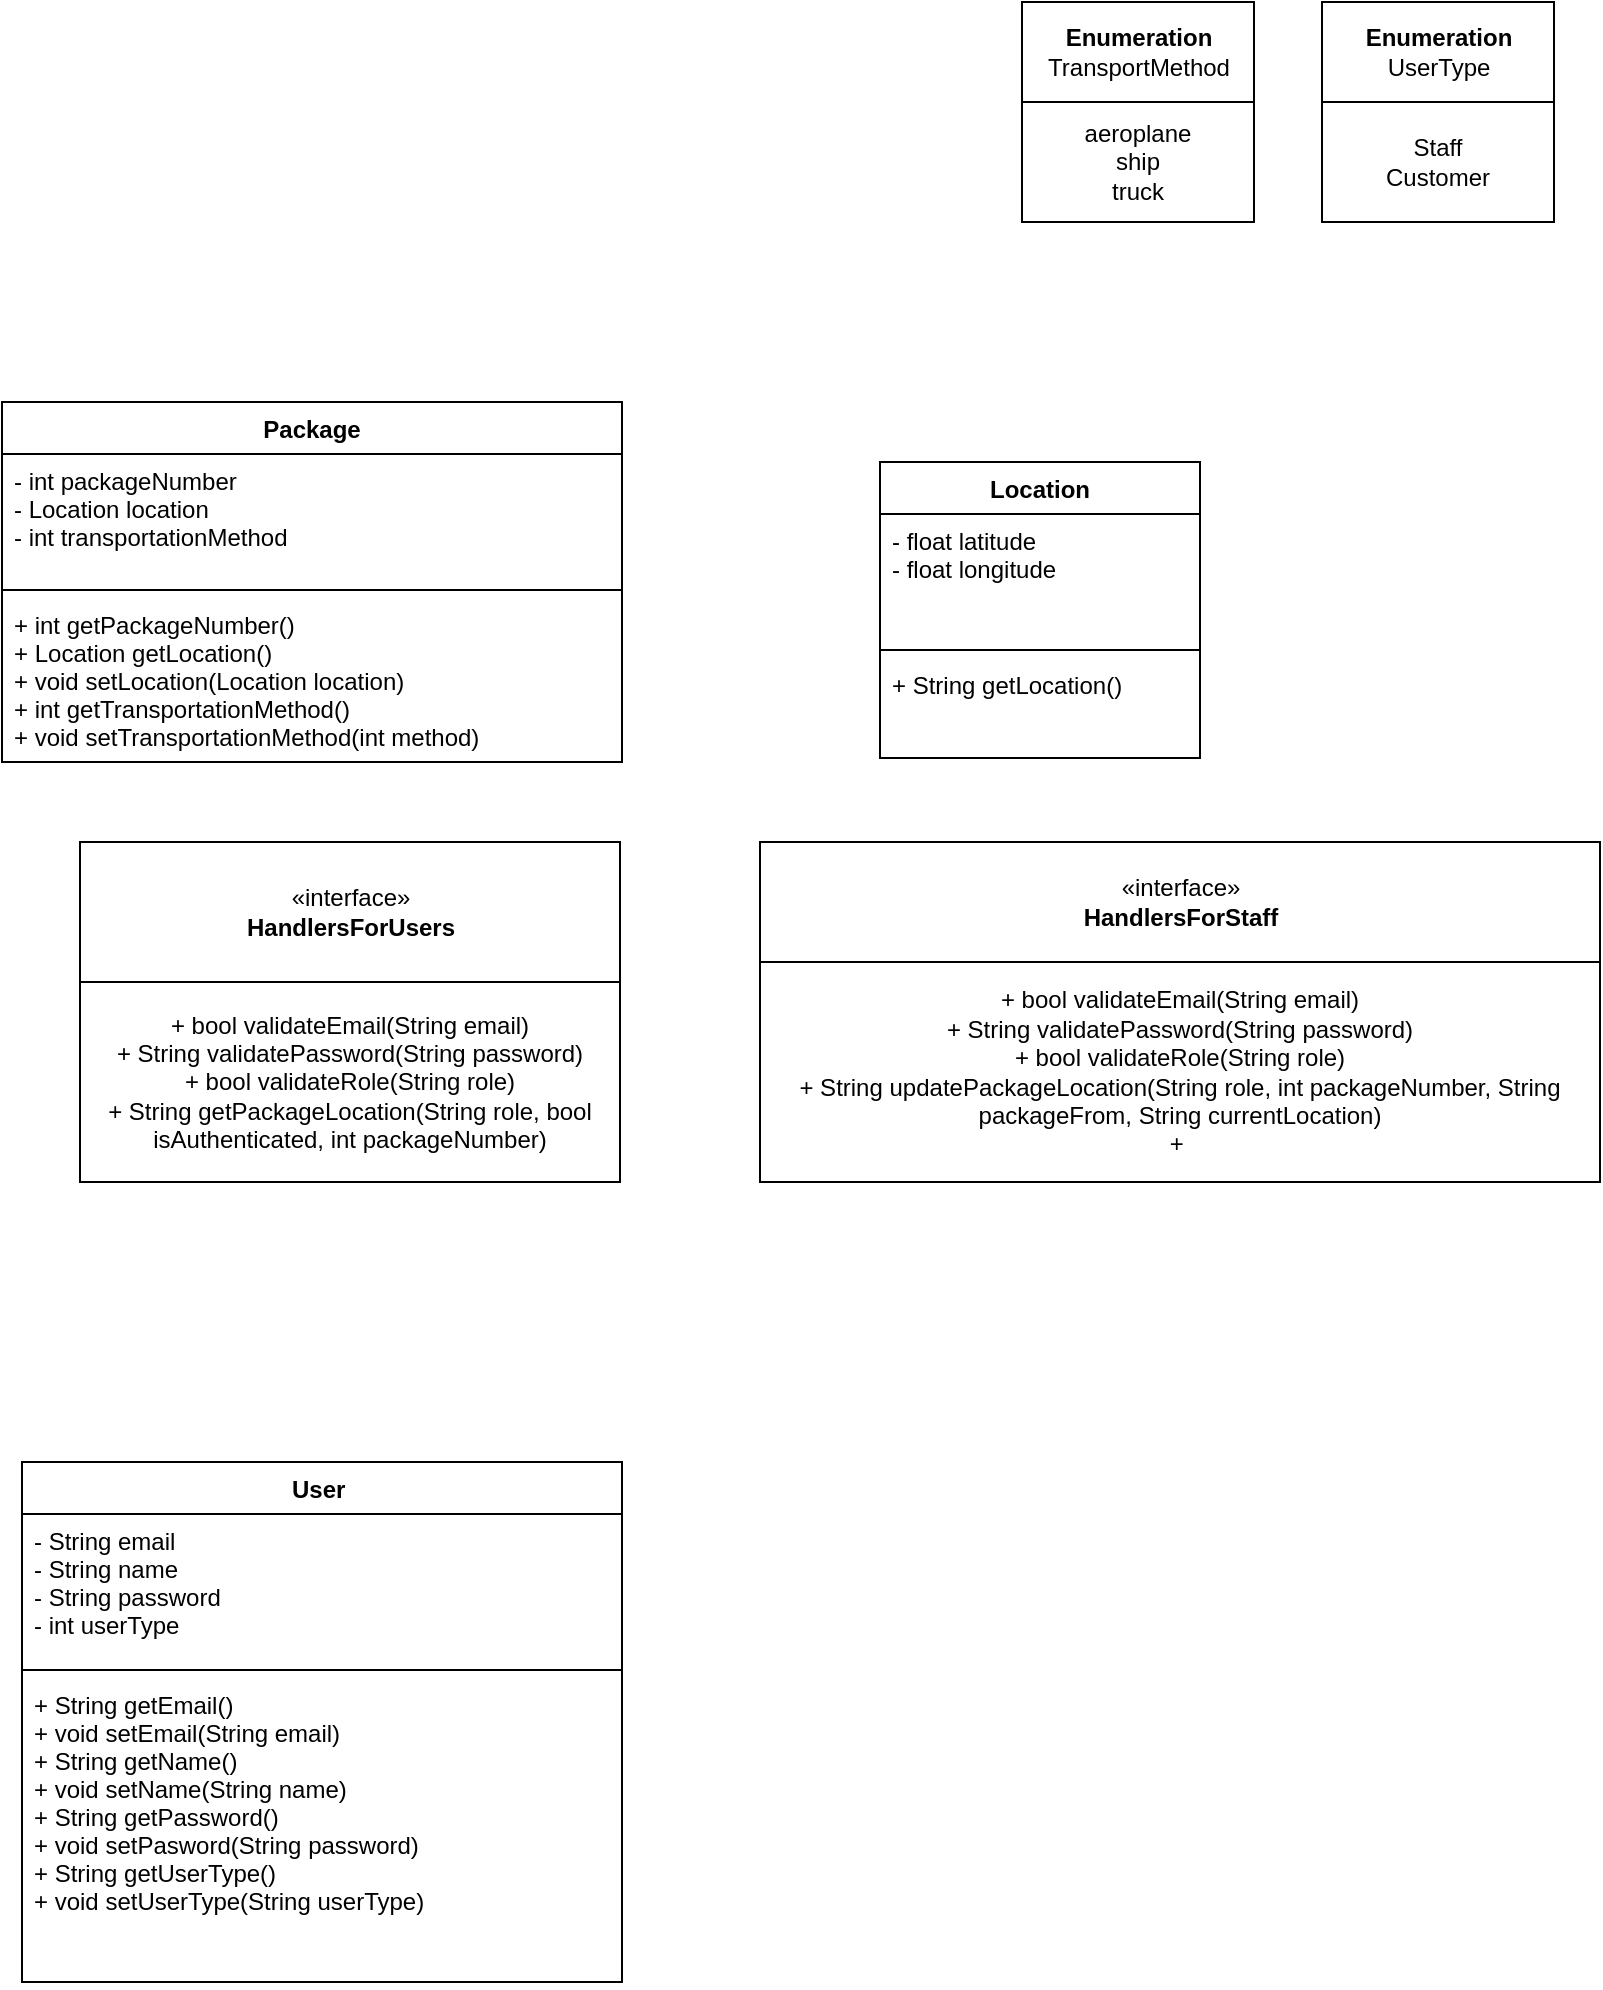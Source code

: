<mxfile version="17.4.6" type="github" pages="2">
  <diagram id="C5RBs43oDa-KdzZeNtuy" name="Chain of Responsibility">
    <mxGraphModel dx="1580" dy="882" grid="1" gridSize="10" guides="1" tooltips="1" connect="1" arrows="1" fold="1" page="1" pageScale="1" pageWidth="827" pageHeight="1169" math="0" shadow="0">
      <root>
        <mxCell id="WIyWlLk6GJQsqaUBKTNV-0" />
        <mxCell id="WIyWlLk6GJQsqaUBKTNV-1" parent="WIyWlLk6GJQsqaUBKTNV-0" />
        <mxCell id="cyj-z0VjZUZghWz-tNcz-2" value="" style="group;movable=0;resizable=0;rotatable=0;deletable=0;editable=0;connectable=0;" parent="WIyWlLk6GJQsqaUBKTNV-1" vertex="1" connectable="0">
          <mxGeometry x="60" y="390" width="260" height="170" as="geometry" />
        </mxCell>
        <mxCell id="cyj-z0VjZUZghWz-tNcz-0" value="«interface»&lt;br&gt;&lt;b&gt;HandlersForUsers&lt;/b&gt;" style="html=1;" parent="cyj-z0VjZUZghWz-tNcz-2" vertex="1">
          <mxGeometry x="-11" y="190" width="270" height="70" as="geometry" />
        </mxCell>
        <mxCell id="cyj-z0VjZUZghWz-tNcz-1" value="+ bool validateEmail(String email)&lt;br&gt;+ String validatePassword(String password)&lt;br&gt;+ bool validateRole(String role)&lt;br&gt;+ String getPackageLocation(String role, bool isAuthenticated, int packageNumber)" style="rounded=0;whiteSpace=wrap;html=1;" parent="cyj-z0VjZUZghWz-tNcz-2" vertex="1">
          <mxGeometry x="-11" y="260" width="270" height="100" as="geometry" />
        </mxCell>
        <mxCell id="cyj-z0VjZUZghWz-tNcz-10" value="Package" style="swimlane;fontStyle=1;align=center;verticalAlign=top;childLayout=stackLayout;horizontal=1;startSize=26;horizontalStack=0;resizeParent=1;resizeParentMax=0;resizeLast=0;collapsible=1;marginBottom=0;" parent="cyj-z0VjZUZghWz-tNcz-2" vertex="1">
          <mxGeometry x="-50" y="-30" width="310" height="180" as="geometry" />
        </mxCell>
        <mxCell id="cyj-z0VjZUZghWz-tNcz-11" value="- int packageNumber&#xa;- Location location&#xa;- int transportationMethod" style="text;strokeColor=none;fillColor=none;align=left;verticalAlign=top;spacingLeft=4;spacingRight=4;overflow=hidden;rotatable=0;points=[[0,0.5],[1,0.5]];portConstraint=eastwest;" parent="cyj-z0VjZUZghWz-tNcz-10" vertex="1">
          <mxGeometry y="26" width="310" height="64" as="geometry" />
        </mxCell>
        <mxCell id="cyj-z0VjZUZghWz-tNcz-12" value="" style="line;strokeWidth=1;fillColor=none;align=left;verticalAlign=middle;spacingTop=-1;spacingLeft=3;spacingRight=3;rotatable=0;labelPosition=right;points=[];portConstraint=eastwest;" parent="cyj-z0VjZUZghWz-tNcz-10" vertex="1">
          <mxGeometry y="90" width="310" height="8" as="geometry" />
        </mxCell>
        <mxCell id="cyj-z0VjZUZghWz-tNcz-13" value="+ int getPackageNumber()&#xa;+ Location getLocation()&#xa;+ void setLocation(Location location)&#xa;+ int getTransportationMethod()&#xa;+ void setTransportationMethod(int method)" style="text;strokeColor=none;fillColor=none;align=left;verticalAlign=top;spacingLeft=4;spacingRight=4;overflow=hidden;rotatable=0;points=[[0,0.5],[1,0.5]];portConstraint=eastwest;" parent="cyj-z0VjZUZghWz-tNcz-10" vertex="1">
          <mxGeometry y="98" width="310" height="82" as="geometry" />
        </mxCell>
        <mxCell id="cyj-z0VjZUZghWz-tNcz-3" value="" style="group" parent="WIyWlLk6GJQsqaUBKTNV-1" vertex="1" connectable="0">
          <mxGeometry x="389" y="580" width="420" height="170" as="geometry" />
        </mxCell>
        <mxCell id="cyj-z0VjZUZghWz-tNcz-4" value="«interface»&lt;br&gt;&lt;b&gt;HandlersForStaff&lt;/b&gt;" style="html=1;" parent="cyj-z0VjZUZghWz-tNcz-3" vertex="1">
          <mxGeometry width="420" height="60" as="geometry" />
        </mxCell>
        <mxCell id="cyj-z0VjZUZghWz-tNcz-5" value="+ bool validateEmail(String email)&lt;br&gt;+ String validatePassword(String password)&lt;br&gt;+ bool validateRole(String role)&lt;br&gt;+ String updatePackageLocation(String role, int packageNumber, String packageFrom, String currentLocation)&lt;br&gt;+&amp;nbsp;" style="rounded=0;whiteSpace=wrap;html=1;" parent="cyj-z0VjZUZghWz-tNcz-3" vertex="1">
          <mxGeometry y="60" width="420" height="110" as="geometry" />
        </mxCell>
        <mxCell id="cyj-z0VjZUZghWz-tNcz-14" value="Location" style="swimlane;fontStyle=1;align=center;verticalAlign=top;childLayout=stackLayout;horizontal=1;startSize=26;horizontalStack=0;resizeParent=1;resizeParentMax=0;resizeLast=0;collapsible=1;marginBottom=0;" parent="WIyWlLk6GJQsqaUBKTNV-1" vertex="1">
          <mxGeometry x="449" y="390" width="160" height="148" as="geometry" />
        </mxCell>
        <mxCell id="cyj-z0VjZUZghWz-tNcz-15" value="- float latitude&#xa;- float longitude" style="text;strokeColor=none;fillColor=none;align=left;verticalAlign=top;spacingLeft=4;spacingRight=4;overflow=hidden;rotatable=0;points=[[0,0.5],[1,0.5]];portConstraint=eastwest;" parent="cyj-z0VjZUZghWz-tNcz-14" vertex="1">
          <mxGeometry y="26" width="160" height="64" as="geometry" />
        </mxCell>
        <mxCell id="cyj-z0VjZUZghWz-tNcz-16" value="" style="line;strokeWidth=1;fillColor=none;align=left;verticalAlign=middle;spacingTop=-1;spacingLeft=3;spacingRight=3;rotatable=0;labelPosition=right;points=[];portConstraint=eastwest;" parent="cyj-z0VjZUZghWz-tNcz-14" vertex="1">
          <mxGeometry y="90" width="160" height="8" as="geometry" />
        </mxCell>
        <mxCell id="cyj-z0VjZUZghWz-tNcz-17" value="+ String getLocation()" style="text;strokeColor=none;fillColor=none;align=left;verticalAlign=top;spacingLeft=4;spacingRight=4;overflow=hidden;rotatable=0;points=[[0,0.5],[1,0.5]];portConstraint=eastwest;" parent="cyj-z0VjZUZghWz-tNcz-14" vertex="1">
          <mxGeometry y="98" width="160" height="50" as="geometry" />
        </mxCell>
        <mxCell id="cyj-z0VjZUZghWz-tNcz-18" value="User " style="swimlane;fontStyle=1;align=center;verticalAlign=top;childLayout=stackLayout;horizontal=1;startSize=26;horizontalStack=0;resizeParent=1;resizeParentMax=0;resizeLast=0;collapsible=1;marginBottom=0;" parent="WIyWlLk6GJQsqaUBKTNV-1" vertex="1">
          <mxGeometry x="20" y="890" width="300" height="260" as="geometry" />
        </mxCell>
        <mxCell id="cyj-z0VjZUZghWz-tNcz-19" value="- String email&#xa;- String name&#xa;- String password&#xa;- int userType&#xa;" style="text;strokeColor=none;fillColor=none;align=left;verticalAlign=top;spacingLeft=4;spacingRight=4;overflow=hidden;rotatable=0;points=[[0,0.5],[1,0.5]];portConstraint=eastwest;" parent="cyj-z0VjZUZghWz-tNcz-18" vertex="1">
          <mxGeometry y="26" width="300" height="74" as="geometry" />
        </mxCell>
        <mxCell id="cyj-z0VjZUZghWz-tNcz-20" value="" style="line;strokeWidth=1;fillColor=none;align=left;verticalAlign=middle;spacingTop=-1;spacingLeft=3;spacingRight=3;rotatable=0;labelPosition=right;points=[];portConstraint=eastwest;" parent="cyj-z0VjZUZghWz-tNcz-18" vertex="1">
          <mxGeometry y="100" width="300" height="8" as="geometry" />
        </mxCell>
        <mxCell id="cyj-z0VjZUZghWz-tNcz-21" value="+ String getEmail()&#xa;+ void setEmail(String email)&#xa;+ String getName()&#xa;+ void setName(String name)&#xa;+ String getPassword()&#xa;+ void setPasword(String password)&#xa;+ String getUserType()&#xa;+ void setUserType(String userType)" style="text;strokeColor=none;fillColor=none;align=left;verticalAlign=top;spacingLeft=4;spacingRight=4;overflow=hidden;rotatable=0;points=[[0,0.5],[1,0.5]];portConstraint=eastwest;" parent="cyj-z0VjZUZghWz-tNcz-18" vertex="1">
          <mxGeometry y="108" width="300" height="152" as="geometry" />
        </mxCell>
        <mxCell id="cyj-z0VjZUZghWz-tNcz-43" value="" style="group" parent="WIyWlLk6GJQsqaUBKTNV-1" vertex="1" connectable="0">
          <mxGeometry x="520" y="160" width="116" height="110" as="geometry" />
        </mxCell>
        <mxCell id="cyj-z0VjZUZghWz-tNcz-40" value="&lt;b&gt;Enumeration&lt;/b&gt;&lt;br&gt;TransportMethod" style="html=1;" parent="cyj-z0VjZUZghWz-tNcz-43" vertex="1">
          <mxGeometry width="116" height="50" as="geometry" />
        </mxCell>
        <mxCell id="cyj-z0VjZUZghWz-tNcz-41" value="aeroplane&lt;br&gt;ship&lt;br&gt;truck" style="whiteSpace=wrap;html=1;" parent="cyj-z0VjZUZghWz-tNcz-43" vertex="1">
          <mxGeometry y="50" width="116" height="60" as="geometry" />
        </mxCell>
        <mxCell id="cyj-z0VjZUZghWz-tNcz-44" value="" style="group" parent="WIyWlLk6GJQsqaUBKTNV-1" vertex="1" connectable="0">
          <mxGeometry x="670" y="160" width="116" height="110" as="geometry" />
        </mxCell>
        <mxCell id="cyj-z0VjZUZghWz-tNcz-45" value="&lt;b&gt;Enumeration&lt;/b&gt;&lt;br&gt;UserType" style="html=1;" parent="cyj-z0VjZUZghWz-tNcz-44" vertex="1">
          <mxGeometry width="116" height="50" as="geometry" />
        </mxCell>
        <mxCell id="cyj-z0VjZUZghWz-tNcz-46" value="Staff&lt;br&gt;Customer" style="whiteSpace=wrap;html=1;" parent="cyj-z0VjZUZghWz-tNcz-44" vertex="1">
          <mxGeometry y="50" width="116" height="60" as="geometry" />
        </mxCell>
      </root>
    </mxGraphModel>
  </diagram>
  <diagram id="p0ZPCLanHvWfhputDumy" name="Page-2">
    <mxGraphModel dx="1422" dy="794" grid="1" gridSize="10" guides="1" tooltips="1" connect="1" arrows="1" fold="1" page="1" pageScale="1" pageWidth="850" pageHeight="1100" math="0" shadow="0">
      <root>
        <mxCell id="0" />
        <mxCell id="1" parent="0" />
        <mxCell id="NjzL8MiuOtKuMUMjUwra-14" value="" style="rounded=0;whiteSpace=wrap;html=1;" vertex="1" parent="1">
          <mxGeometry x="170" y="270" width="660" height="230" as="geometry" />
        </mxCell>
        <mxCell id="NjzL8MiuOtKuMUMjUwra-1" value="Request" style="rounded=0;whiteSpace=wrap;html=1;" vertex="1" parent="1">
          <mxGeometry x="40" y="360" width="120" height="60" as="geometry" />
        </mxCell>
        <mxCell id="NjzL8MiuOtKuMUMjUwra-3" value="" style="endArrow=classic;html=1;rounded=0;exitX=1;exitY=0.5;exitDx=0;exitDy=0;" edge="1" parent="1" source="NjzL8MiuOtKuMUMjUwra-1">
          <mxGeometry width="50" height="50" relative="1" as="geometry">
            <mxPoint x="400" y="430" as="sourcePoint" />
            <mxPoint x="240" y="390" as="targetPoint" />
          </mxGeometry>
        </mxCell>
        <mxCell id="NjzL8MiuOtKuMUMjUwra-4" value="Handle Email Validation" style="rounded=0;whiteSpace=wrap;html=1;" vertex="1" parent="1">
          <mxGeometry x="240" y="360" width="120" height="60" as="geometry" />
        </mxCell>
        <mxCell id="NjzL8MiuOtKuMUMjUwra-5" value="" style="endArrow=classic;html=1;rounded=0;exitX=1;exitY=0.5;exitDx=0;exitDy=0;" edge="1" parent="1" source="NjzL8MiuOtKuMUMjUwra-4">
          <mxGeometry width="50" height="50" relative="1" as="geometry">
            <mxPoint x="600" y="430" as="sourcePoint" />
            <mxPoint x="440" y="390" as="targetPoint" />
          </mxGeometry>
        </mxCell>
        <mxCell id="NjzL8MiuOtKuMUMjUwra-6" value="Handle Password Validation" style="rounded=0;whiteSpace=wrap;html=1;" vertex="1" parent="1">
          <mxGeometry x="440" y="360" width="120" height="60" as="geometry" />
        </mxCell>
        <mxCell id="NjzL8MiuOtKuMUMjUwra-7" value="" style="endArrow=classic;html=1;rounded=0;exitX=1;exitY=0.5;exitDx=0;exitDy=0;" edge="1" parent="1" source="NjzL8MiuOtKuMUMjUwra-6">
          <mxGeometry width="50" height="50" relative="1" as="geometry">
            <mxPoint x="800" y="430" as="sourcePoint" />
            <mxPoint x="640" y="390" as="targetPoint" />
          </mxGeometry>
        </mxCell>
        <mxCell id="NjzL8MiuOtKuMUMjUwra-8" value="Handle Role Validation" style="rounded=0;whiteSpace=wrap;html=1;" vertex="1" parent="1">
          <mxGeometry x="640" y="360" width="120" height="60" as="geometry" />
        </mxCell>
        <mxCell id="NjzL8MiuOtKuMUMjUwra-9" value="" style="endArrow=classic;html=1;rounded=0;exitX=1;exitY=0.5;exitDx=0;exitDy=0;entryX=0;entryY=0.5;entryDx=0;entryDy=0;" edge="1" parent="1" source="NjzL8MiuOtKuMUMjUwra-8" target="NjzL8MiuOtKuMUMjUwra-10">
          <mxGeometry width="50" height="50" relative="1" as="geometry">
            <mxPoint x="1000" y="430" as="sourcePoint" />
            <mxPoint x="840" y="390" as="targetPoint" />
          </mxGeometry>
        </mxCell>
        <mxCell id="NjzL8MiuOtKuMUMjUwra-10" value="&lt;blockquote style=&quot;margin: 0 0 0 40px ; border: none ; padding: 0px&quot;&gt;Update Package Location&lt;/blockquote&gt;" style="rounded=0;whiteSpace=wrap;html=1;" vertex="1" parent="1">
          <mxGeometry x="850" y="280" width="120" height="60" as="geometry" />
        </mxCell>
        <mxCell id="NjzL8MiuOtKuMUMjUwra-12" value="Retrieve Package Info" style="rounded=0;whiteSpace=wrap;html=1;" vertex="1" parent="1">
          <mxGeometry x="850" y="440" width="120" height="60" as="geometry" />
        </mxCell>
        <mxCell id="NjzL8MiuOtKuMUMjUwra-13" value="" style="endArrow=classic;html=1;rounded=0;exitX=1;exitY=0.5;exitDx=0;exitDy=0;entryX=0;entryY=0.5;entryDx=0;entryDy=0;" edge="1" parent="1" source="NjzL8MiuOtKuMUMjUwra-8" target="NjzL8MiuOtKuMUMjUwra-12">
          <mxGeometry width="50" height="50" relative="1" as="geometry">
            <mxPoint x="1210" y="510" as="sourcePoint" />
            <mxPoint x="890" y="570" as="targetPoint" />
          </mxGeometry>
        </mxCell>
        <mxCell id="NjzL8MiuOtKuMUMjUwra-15" value="&lt;font style=&quot;font-size: 14px&quot;&gt;Chain of Responsibility&lt;/font&gt;" style="text;html=1;align=center;verticalAlign=middle;resizable=0;points=[];autosize=1;strokeColor=none;fillColor=none;" vertex="1" parent="1">
          <mxGeometry x="420" y="240" width="160" height="20" as="geometry" />
        </mxCell>
      </root>
    </mxGraphModel>
  </diagram>
</mxfile>
